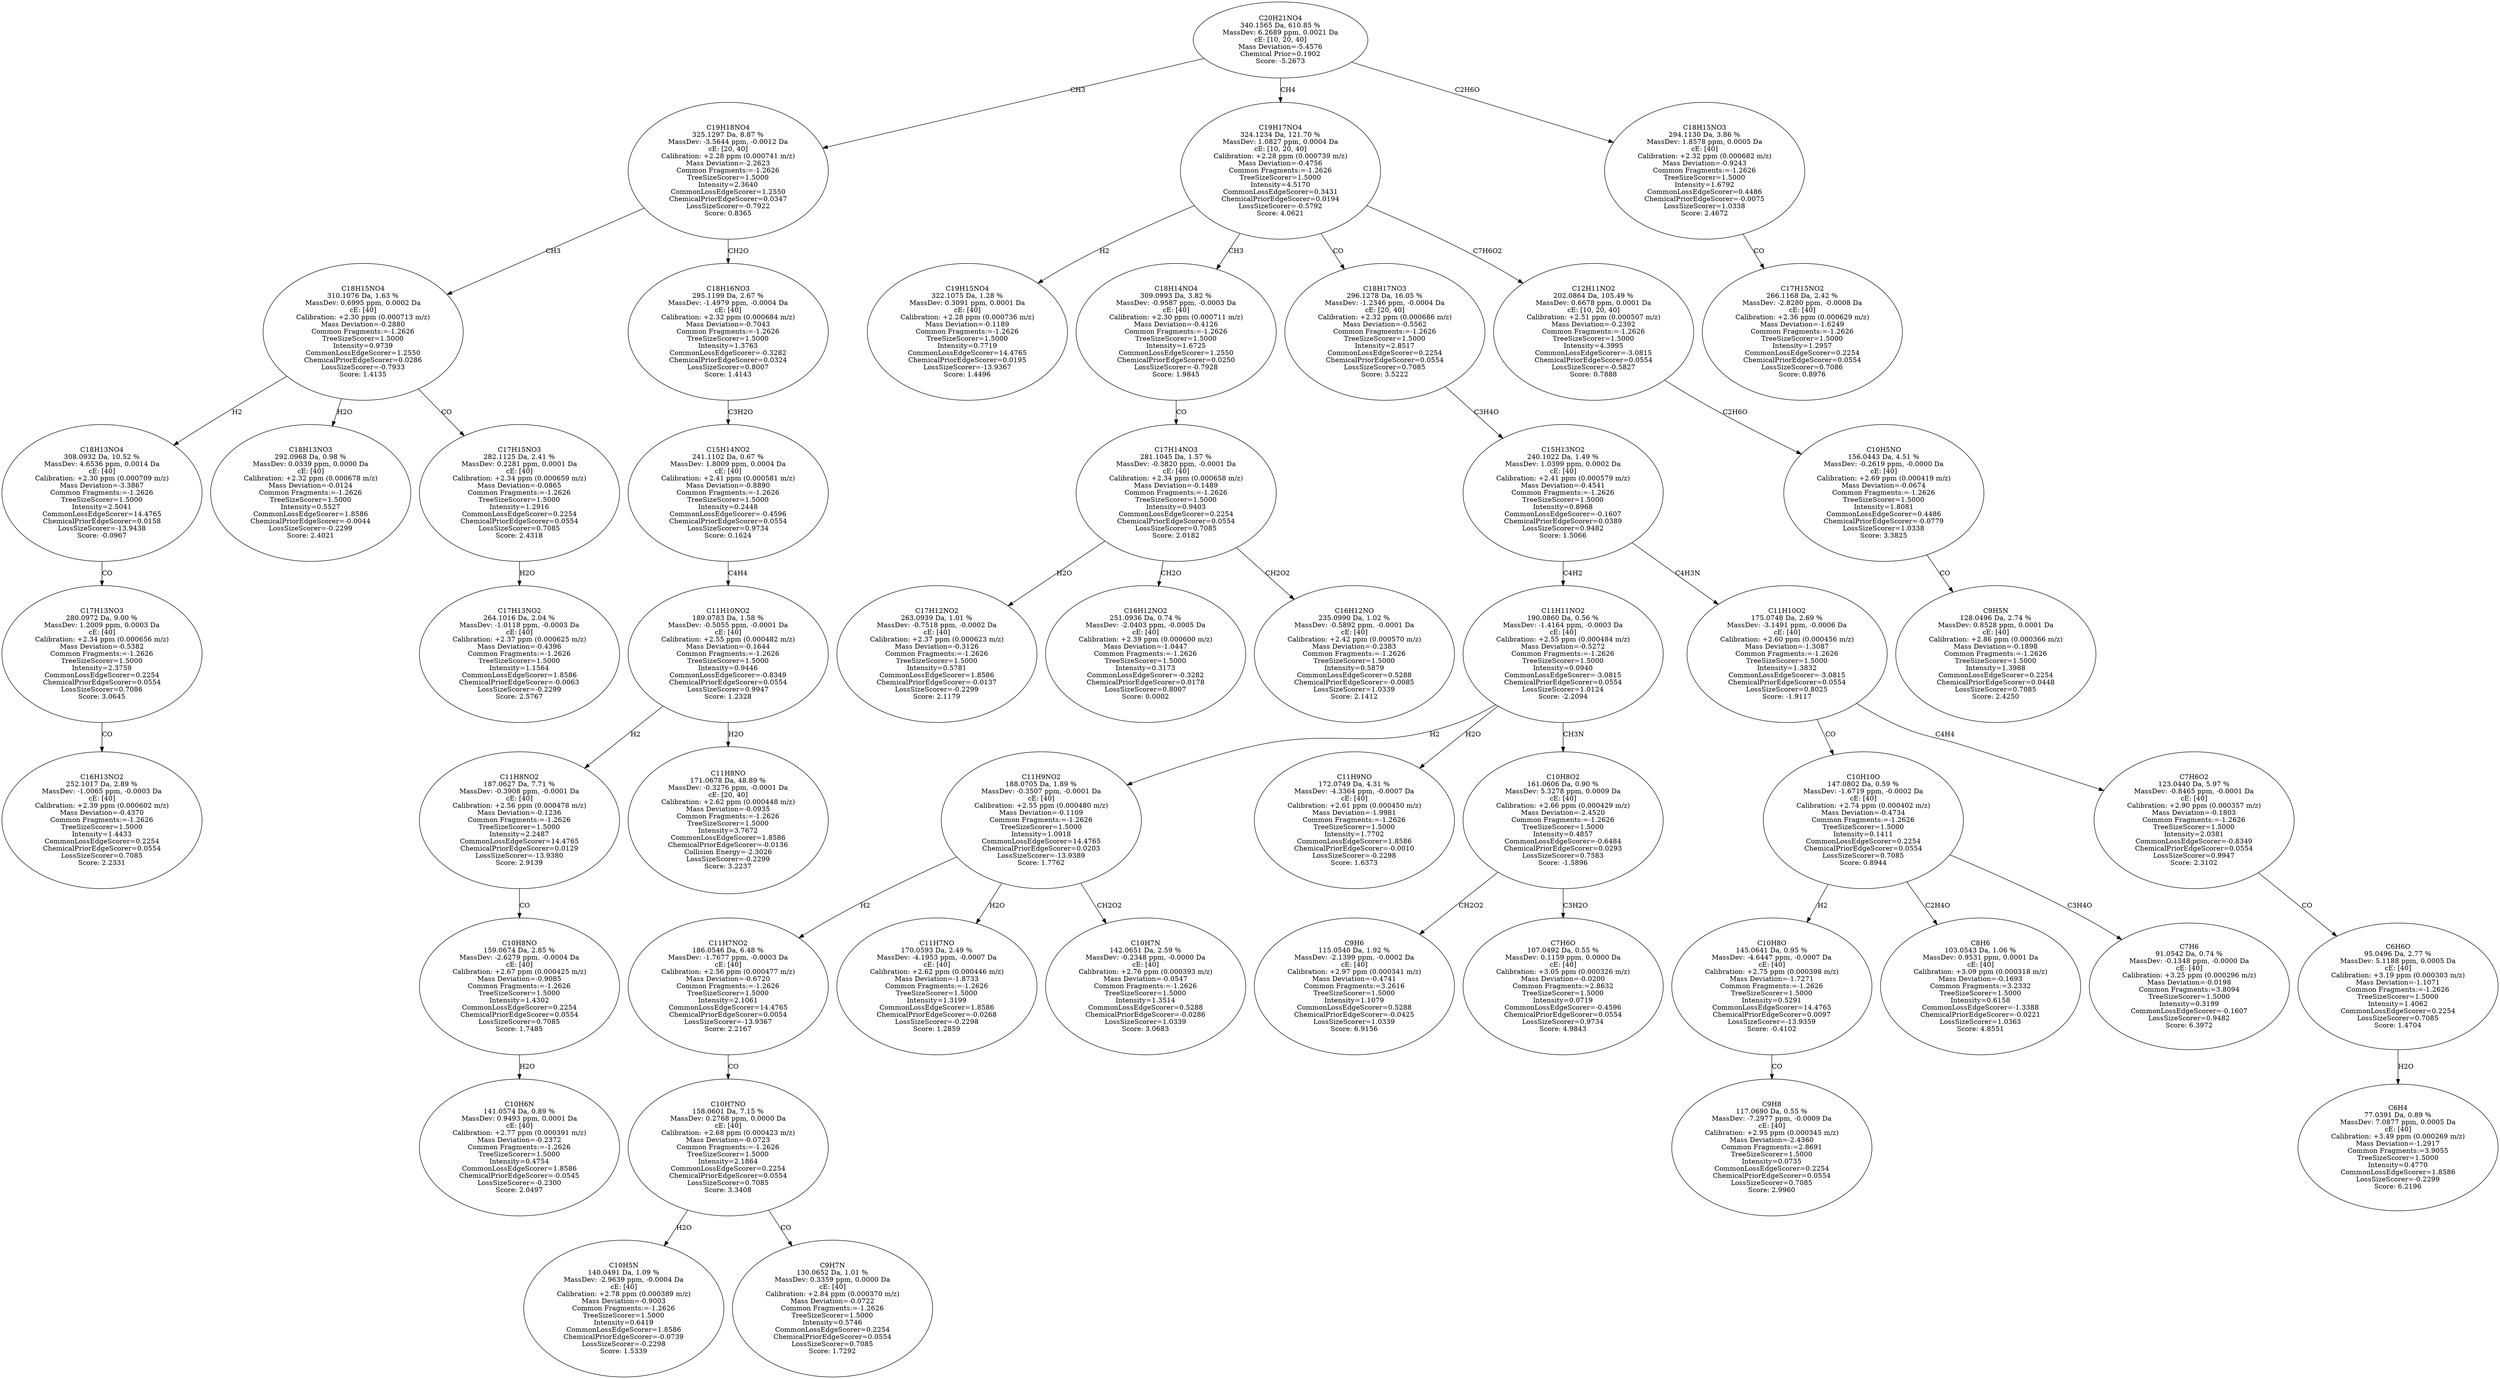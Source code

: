 strict digraph {
v1 [label="C16H13NO2\n252.1017 Da, 2.89 %\nMassDev: -1.0065 ppm, -0.0003 Da\ncE: [40]\nCalibration: +2.39 ppm (0.000602 m/z)\nMass Deviation=-0.4370\nCommon Fragments:=-1.2626\nTreeSizeScorer=1.5000\nIntensity=1.4433\nCommonLossEdgeScorer=0.2254\nChemicalPriorEdgeScorer=0.0554\nLossSizeScorer=0.7085\nScore: 2.2331"];
v2 [label="C17H13NO3\n280.0972 Da, 9.00 %\nMassDev: 1.2009 ppm, 0.0003 Da\ncE: [40]\nCalibration: +2.34 ppm (0.000656 m/z)\nMass Deviation=-0.5382\nCommon Fragments:=-1.2626\nTreeSizeScorer=1.5000\nIntensity=2.3759\nCommonLossEdgeScorer=0.2254\nChemicalPriorEdgeScorer=0.0554\nLossSizeScorer=0.7086\nScore: 3.0645"];
v3 [label="C18H13NO4\n308.0932 Da, 10.52 %\nMassDev: 4.6536 ppm, 0.0014 Da\ncE: [40]\nCalibration: +2.30 ppm (0.000709 m/z)\nMass Deviation=-3.3867\nCommon Fragments:=-1.2626\nTreeSizeScorer=1.5000\nIntensity=2.5041\nCommonLossEdgeScorer=14.4765\nChemicalPriorEdgeScorer=0.0158\nLossSizeScorer=-13.9438\nScore: -0.0967"];
v4 [label="C18H13NO3\n292.0968 Da, 0.98 %\nMassDev: 0.0339 ppm, 0.0000 Da\ncE: [40]\nCalibration: +2.32 ppm (0.000678 m/z)\nMass Deviation=-0.0124\nCommon Fragments:=-1.2626\nTreeSizeScorer=1.5000\nIntensity=0.5527\nCommonLossEdgeScorer=1.8586\nChemicalPriorEdgeScorer=-0.0044\nLossSizeScorer=-0.2299\nScore: 2.4021"];
v5 [label="C17H13NO2\n264.1016 Da, 2.04 %\nMassDev: -1.0118 ppm, -0.0003 Da\ncE: [40]\nCalibration: +2.37 ppm (0.000625 m/z)\nMass Deviation=-0.4396\nCommon Fragments:=-1.2626\nTreeSizeScorer=1.5000\nIntensity=1.1564\nCommonLossEdgeScorer=1.8586\nChemicalPriorEdgeScorer=-0.0063\nLossSizeScorer=-0.2299\nScore: 2.5767"];
v6 [label="C17H15NO3\n282.1125 Da, 2.41 %\nMassDev: 0.2281 ppm, 0.0001 Da\ncE: [40]\nCalibration: +2.34 ppm (0.000659 m/z)\nMass Deviation=-0.0865\nCommon Fragments:=-1.2626\nTreeSizeScorer=1.5000\nIntensity=1.2916\nCommonLossEdgeScorer=0.2254\nChemicalPriorEdgeScorer=0.0554\nLossSizeScorer=0.7085\nScore: 2.4318"];
v7 [label="C18H15NO4\n310.1076 Da, 1.63 %\nMassDev: 0.6995 ppm, 0.0002 Da\ncE: [40]\nCalibration: +2.30 ppm (0.000713 m/z)\nMass Deviation=-0.2880\nCommon Fragments:=-1.2626\nTreeSizeScorer=1.5000\nIntensity=0.9739\nCommonLossEdgeScorer=1.2550\nChemicalPriorEdgeScorer=0.0286\nLossSizeScorer=-0.7933\nScore: 1.4135"];
v8 [label="C10H6N\n141.0574 Da, 0.89 %\nMassDev: 0.9493 ppm, 0.0001 Da\ncE: [40]\nCalibration: +2.77 ppm (0.000391 m/z)\nMass Deviation=-0.2372\nCommon Fragments:=-1.2626\nTreeSizeScorer=1.5000\nIntensity=0.4754\nCommonLossEdgeScorer=1.8586\nChemicalPriorEdgeScorer=-0.0545\nLossSizeScorer=-0.2300\nScore: 2.0497"];
v9 [label="C10H8NO\n159.0674 Da, 2.85 %\nMassDev: -2.6279 ppm, -0.0004 Da\ncE: [40]\nCalibration: +2.67 ppm (0.000425 m/z)\nMass Deviation=-0.9085\nCommon Fragments:=-1.2626\nTreeSizeScorer=1.5000\nIntensity=1.4302\nCommonLossEdgeScorer=0.2254\nChemicalPriorEdgeScorer=0.0554\nLossSizeScorer=0.7085\nScore: 1.7485"];
v10 [label="C11H8NO2\n187.0627 Da, 7.71 %\nMassDev: -0.3908 ppm, -0.0001 Da\ncE: [40]\nCalibration: +2.56 ppm (0.000478 m/z)\nMass Deviation=-0.1236\nCommon Fragments:=-1.2626\nTreeSizeScorer=1.5000\nIntensity=2.2487\nCommonLossEdgeScorer=14.4765\nChemicalPriorEdgeScorer=0.0129\nLossSizeScorer=-13.9380\nScore: 2.9139"];
v11 [label="C11H8NO\n171.0678 Da, 48.89 %\nMassDev: -0.3276 ppm, -0.0001 Da\ncE: [20, 40]\nCalibration: +2.62 ppm (0.000448 m/z)\nMass Deviation=-0.0935\nCommon Fragments:=-1.2626\nTreeSizeScorer=1.5000\nIntensity=3.7672\nCommonLossEdgeScorer=1.8586\nChemicalPriorEdgeScorer=-0.0136\nCollision Energy=-2.3026\nLossSizeScorer=-0.2299\nScore: 3.2237"];
v12 [label="C11H10NO2\n189.0783 Da, 1.58 %\nMassDev: -0.5055 ppm, -0.0001 Da\ncE: [40]\nCalibration: +2.55 ppm (0.000482 m/z)\nMass Deviation=-0.1644\nCommon Fragments:=-1.2626\nTreeSizeScorer=1.5000\nIntensity=0.9446\nCommonLossEdgeScorer=-0.8349\nChemicalPriorEdgeScorer=0.0554\nLossSizeScorer=0.9947\nScore: 1.2328"];
v13 [label="C15H14NO2\n241.1102 Da, 0.67 %\nMassDev: 1.8009 ppm, 0.0004 Da\ncE: [40]\nCalibration: +2.41 ppm (0.000581 m/z)\nMass Deviation=-0.8890\nCommon Fragments:=-1.2626\nTreeSizeScorer=1.5000\nIntensity=0.2448\nCommonLossEdgeScorer=-0.4596\nChemicalPriorEdgeScorer=0.0554\nLossSizeScorer=0.9734\nScore: 0.1624"];
v14 [label="C18H16NO3\n295.1199 Da, 2.67 %\nMassDev: -1.4979 ppm, -0.0004 Da\ncE: [40]\nCalibration: +2.32 ppm (0.000684 m/z)\nMass Deviation=-0.7043\nCommon Fragments:=-1.2626\nTreeSizeScorer=1.5000\nIntensity=1.3763\nCommonLossEdgeScorer=-0.3282\nChemicalPriorEdgeScorer=0.0324\nLossSizeScorer=0.8007\nScore: 1.4143"];
v15 [label="C19H18NO4\n325.1297 Da, 8.87 %\nMassDev: -3.5644 ppm, -0.0012 Da\ncE: [20, 40]\nCalibration: +2.28 ppm (0.000741 m/z)\nMass Deviation=-2.2623\nCommon Fragments:=-1.2626\nTreeSizeScorer=1.5000\nIntensity=2.3640\nCommonLossEdgeScorer=1.2550\nChemicalPriorEdgeScorer=0.0347\nLossSizeScorer=-0.7922\nScore: 0.8365"];
v16 [label="C19H15NO4\n322.1075 Da, 1.28 %\nMassDev: 0.3091 ppm, 0.0001 Da\ncE: [40]\nCalibration: +2.28 ppm (0.000736 m/z)\nMass Deviation=-0.1189\nCommon Fragments:=-1.2626\nTreeSizeScorer=1.5000\nIntensity=0.7719\nCommonLossEdgeScorer=14.4765\nChemicalPriorEdgeScorer=0.0195\nLossSizeScorer=-13.9367\nScore: 1.4496"];
v17 [label="C17H12NO2\n263.0939 Da, 1.01 %\nMassDev: -0.7518 ppm, -0.0002 Da\ncE: [40]\nCalibration: +2.37 ppm (0.000623 m/z)\nMass Deviation=-0.3126\nCommon Fragments:=-1.2626\nTreeSizeScorer=1.5000\nIntensity=0.5781\nCommonLossEdgeScorer=1.8586\nChemicalPriorEdgeScorer=-0.0137\nLossSizeScorer=-0.2299\nScore: 2.1179"];
v18 [label="C16H12NO2\n251.0936 Da, 0.74 %\nMassDev: -2.0403 ppm, -0.0005 Da\ncE: [40]\nCalibration: +2.39 ppm (0.000600 m/z)\nMass Deviation=-1.0447\nCommon Fragments:=-1.2626\nTreeSizeScorer=1.5000\nIntensity=0.3173\nCommonLossEdgeScorer=-0.3282\nChemicalPriorEdgeScorer=0.0178\nLossSizeScorer=0.8007\nScore: 0.0002"];
v19 [label="C16H12NO\n235.0990 Da, 1.02 %\nMassDev: -0.5892 ppm, -0.0001 Da\ncE: [40]\nCalibration: +2.42 ppm (0.000570 m/z)\nMass Deviation=-0.2383\nCommon Fragments:=-1.2626\nTreeSizeScorer=1.5000\nIntensity=0.5879\nCommonLossEdgeScorer=0.5288\nChemicalPriorEdgeScorer=-0.0085\nLossSizeScorer=1.0339\nScore: 2.1412"];
v20 [label="C17H14NO3\n281.1045 Da, 1.57 %\nMassDev: -0.3820 ppm, -0.0001 Da\ncE: [40]\nCalibration: +2.34 ppm (0.000658 m/z)\nMass Deviation=-0.1489\nCommon Fragments:=-1.2626\nTreeSizeScorer=1.5000\nIntensity=0.9403\nCommonLossEdgeScorer=0.2254\nChemicalPriorEdgeScorer=0.0554\nLossSizeScorer=0.7085\nScore: 2.0182"];
v21 [label="C18H14NO4\n309.0993 Da, 3.82 %\nMassDev: -0.9587 ppm, -0.0003 Da\ncE: [40]\nCalibration: +2.30 ppm (0.000711 m/z)\nMass Deviation=-0.4126\nCommon Fragments:=-1.2626\nTreeSizeScorer=1.5000\nIntensity=1.6725\nCommonLossEdgeScorer=1.2550\nChemicalPriorEdgeScorer=0.0250\nLossSizeScorer=-0.7928\nScore: 1.9845"];
v22 [label="C10H5N\n140.0491 Da, 1.09 %\nMassDev: -2.9639 ppm, -0.0004 Da\ncE: [40]\nCalibration: +2.78 ppm (0.000389 m/z)\nMass Deviation=-0.9003\nCommon Fragments:=-1.2626\nTreeSizeScorer=1.5000\nIntensity=0.6419\nCommonLossEdgeScorer=1.8586\nChemicalPriorEdgeScorer=-0.0739\nLossSizeScorer=-0.2298\nScore: 1.5339"];
v23 [label="C9H7N\n130.0652 Da, 1.01 %\nMassDev: 0.3359 ppm, 0.0000 Da\ncE: [40]\nCalibration: +2.84 ppm (0.000370 m/z)\nMass Deviation=-0.0722\nCommon Fragments:=-1.2626\nTreeSizeScorer=1.5000\nIntensity=0.5746\nCommonLossEdgeScorer=0.2254\nChemicalPriorEdgeScorer=0.0554\nLossSizeScorer=0.7085\nScore: 1.7292"];
v24 [label="C10H7NO\n158.0601 Da, 7.15 %\nMassDev: 0.2768 ppm, 0.0000 Da\ncE: [40]\nCalibration: +2.68 ppm (0.000423 m/z)\nMass Deviation=-0.0723\nCommon Fragments:=-1.2626\nTreeSizeScorer=1.5000\nIntensity=2.1864\nCommonLossEdgeScorer=0.2254\nChemicalPriorEdgeScorer=0.0554\nLossSizeScorer=0.7085\nScore: 3.3408"];
v25 [label="C11H7NO2\n186.0546 Da, 6.48 %\nMassDev: -1.7677 ppm, -0.0003 Da\ncE: [40]\nCalibration: +2.56 ppm (0.000477 m/z)\nMass Deviation=-0.6720\nCommon Fragments:=-1.2626\nTreeSizeScorer=1.5000\nIntensity=2.1061\nCommonLossEdgeScorer=14.4765\nChemicalPriorEdgeScorer=0.0054\nLossSizeScorer=-13.9367\nScore: 2.2167"];
v26 [label="C11H7NO\n170.0593 Da, 2.49 %\nMassDev: -4.1953 ppm, -0.0007 Da\ncE: [40]\nCalibration: +2.62 ppm (0.000446 m/z)\nMass Deviation=-1.8733\nCommon Fragments:=-1.2626\nTreeSizeScorer=1.5000\nIntensity=1.3199\nCommonLossEdgeScorer=1.8586\nChemicalPriorEdgeScorer=-0.0268\nLossSizeScorer=-0.2298\nScore: 1.2859"];
v27 [label="C10H7N\n142.0651 Da, 2.59 %\nMassDev: -0.2348 ppm, -0.0000 Da\ncE: [40]\nCalibration: +2.76 ppm (0.000393 m/z)\nMass Deviation=-0.0547\nCommon Fragments:=-1.2626\nTreeSizeScorer=1.5000\nIntensity=1.3514\nCommonLossEdgeScorer=0.5288\nChemicalPriorEdgeScorer=-0.0286\nLossSizeScorer=1.0339\nScore: 3.0683"];
v28 [label="C11H9NO2\n188.0705 Da, 1.89 %\nMassDev: -0.3507 ppm, -0.0001 Da\ncE: [40]\nCalibration: +2.55 ppm (0.000480 m/z)\nMass Deviation=-0.1109\nCommon Fragments:=-1.2626\nTreeSizeScorer=1.5000\nIntensity=1.0918\nCommonLossEdgeScorer=14.4765\nChemicalPriorEdgeScorer=0.0203\nLossSizeScorer=-13.9389\nScore: 1.7762"];
v29 [label="C11H9NO\n172.0749 Da, 4.31 %\nMassDev: -4.3364 ppm, -0.0007 Da\ncE: [40]\nCalibration: +2.61 ppm (0.000450 m/z)\nMass Deviation=-1.9981\nCommon Fragments:=-1.2626\nTreeSizeScorer=1.5000\nIntensity=1.7702\nCommonLossEdgeScorer=1.8586\nChemicalPriorEdgeScorer=-0.0010\nLossSizeScorer=-0.2298\nScore: 1.6373"];
v30 [label="C9H6\n115.0540 Da, 1.92 %\nMassDev: -2.1399 ppm, -0.0002 Da\ncE: [40]\nCalibration: +2.97 ppm (0.000341 m/z)\nMass Deviation=-0.4741\nCommon Fragments:=3.2616\nTreeSizeScorer=1.5000\nIntensity=1.1079\nCommonLossEdgeScorer=0.5288\nChemicalPriorEdgeScorer=-0.0425\nLossSizeScorer=1.0339\nScore: 6.9156"];
v31 [label="C7H6O\n107.0492 Da, 0.55 %\nMassDev: 0.1159 ppm, 0.0000 Da\ncE: [40]\nCalibration: +3.05 ppm (0.000326 m/z)\nMass Deviation=-0.0200\nCommon Fragments:=2.8632\nTreeSizeScorer=1.5000\nIntensity=0.0719\nCommonLossEdgeScorer=-0.4596\nChemicalPriorEdgeScorer=0.0554\nLossSizeScorer=0.9734\nScore: 4.9843"];
v32 [label="C10H8O2\n161.0606 Da, 0.90 %\nMassDev: 5.3278 ppm, 0.0009 Da\ncE: [40]\nCalibration: +2.66 ppm (0.000429 m/z)\nMass Deviation=-2.4520\nCommon Fragments:=-1.2626\nTreeSizeScorer=1.5000\nIntensity=0.4857\nCommonLossEdgeScorer=-0.6484\nChemicalPriorEdgeScorer=0.0293\nLossSizeScorer=0.7583\nScore: -1.5896"];
v33 [label="C11H11NO2\n190.0860 Da, 0.56 %\nMassDev: -1.4164 ppm, -0.0003 Da\ncE: [40]\nCalibration: +2.55 ppm (0.000484 m/z)\nMass Deviation=-0.5272\nCommon Fragments:=-1.2626\nTreeSizeScorer=1.5000\nIntensity=0.0940\nCommonLossEdgeScorer=-3.0815\nChemicalPriorEdgeScorer=0.0554\nLossSizeScorer=1.0124\nScore: -2.2094"];
v34 [label="C9H8\n117.0690 Da, 0.55 %\nMassDev: -7.2977 ppm, -0.0009 Da\ncE: [40]\nCalibration: +2.95 ppm (0.000345 m/z)\nMass Deviation=-2.4360\nCommon Fragments:=2.8691\nTreeSizeScorer=1.5000\nIntensity=0.0735\nCommonLossEdgeScorer=0.2254\nChemicalPriorEdgeScorer=0.0554\nLossSizeScorer=0.7085\nScore: 2.9960"];
v35 [label="C10H8O\n145.0641 Da, 0.95 %\nMassDev: -4.6447 ppm, -0.0007 Da\ncE: [40]\nCalibration: +2.75 ppm (0.000398 m/z)\nMass Deviation=-1.7271\nCommon Fragments:=-1.2626\nTreeSizeScorer=1.5000\nIntensity=0.5291\nCommonLossEdgeScorer=14.4765\nChemicalPriorEdgeScorer=0.0097\nLossSizeScorer=-13.9359\nScore: -0.4102"];
v36 [label="C8H6\n103.0543 Da, 1.06 %\nMassDev: 0.9531 ppm, 0.0001 Da\ncE: [40]\nCalibration: +3.09 ppm (0.000318 m/z)\nMass Deviation=-0.1693\nCommon Fragments:=3.2332\nTreeSizeScorer=1.5000\nIntensity=0.6158\nCommonLossEdgeScorer=-1.3388\nChemicalPriorEdgeScorer=-0.0221\nLossSizeScorer=1.0363\nScore: 4.8551"];
v37 [label="C7H6\n91.0542 Da, 0.74 %\nMassDev: -0.1348 ppm, -0.0000 Da\ncE: [40]\nCalibration: +3.25 ppm (0.000296 m/z)\nMass Deviation=-0.0198\nCommon Fragments:=3.8094\nTreeSizeScorer=1.5000\nIntensity=0.3199\nCommonLossEdgeScorer=-0.1607\nLossSizeScorer=0.9482\nScore: 6.3972"];
v38 [label="C10H10O\n147.0802 Da, 0.59 %\nMassDev: -1.6719 ppm, -0.0002 Da\ncE: [40]\nCalibration: +2.74 ppm (0.000402 m/z)\nMass Deviation=-0.4734\nCommon Fragments:=-1.2626\nTreeSizeScorer=1.5000\nIntensity=0.1411\nCommonLossEdgeScorer=0.2254\nChemicalPriorEdgeScorer=0.0554\nLossSizeScorer=0.7085\nScore: 0.8944"];
v39 [label="C6H4\n77.0391 Da, 0.89 %\nMassDev: 7.0877 ppm, 0.0005 Da\ncE: [40]\nCalibration: +3.49 ppm (0.000269 m/z)\nMass Deviation=-1.2917\nCommon Fragments:=3.9055\nTreeSizeScorer=1.5000\nIntensity=0.4770\nCommonLossEdgeScorer=1.8586\nLossSizeScorer=-0.2299\nScore: 6.2196"];
v40 [label="C6H6O\n95.0496 Da, 2.77 %\nMassDev: 5.1188 ppm, 0.0005 Da\ncE: [40]\nCalibration: +3.19 ppm (0.000303 m/z)\nMass Deviation=-1.1071\nCommon Fragments:=-1.2626\nTreeSizeScorer=1.5000\nIntensity=1.4062\nCommonLossEdgeScorer=0.2254\nLossSizeScorer=0.7085\nScore: 1.4704"];
v41 [label="C7H6O2\n123.0440 Da, 5.97 %\nMassDev: -0.8465 ppm, -0.0001 Da\ncE: [40]\nCalibration: +2.90 ppm (0.000357 m/z)\nMass Deviation=-0.1803\nCommon Fragments:=-1.2626\nTreeSizeScorer=1.5000\nIntensity=2.0381\nCommonLossEdgeScorer=-0.8349\nChemicalPriorEdgeScorer=0.0554\nLossSizeScorer=0.9947\nScore: 2.3102"];
v42 [label="C11H10O2\n175.0748 Da, 2.69 %\nMassDev: -3.1491 ppm, -0.0006 Da\ncE: [40]\nCalibration: +2.60 ppm (0.000456 m/z)\nMass Deviation=-1.3087\nCommon Fragments:=-1.2626\nTreeSizeScorer=1.5000\nIntensity=1.3832\nCommonLossEdgeScorer=-3.0815\nChemicalPriorEdgeScorer=0.0554\nLossSizeScorer=0.8025\nScore: -1.9117"];
v43 [label="C15H13NO2\n240.1022 Da, 1.49 %\nMassDev: 1.0399 ppm, 0.0002 Da\ncE: [40]\nCalibration: +2.41 ppm (0.000579 m/z)\nMass Deviation=-0.4541\nCommon Fragments:=-1.2626\nTreeSizeScorer=1.5000\nIntensity=0.8968\nCommonLossEdgeScorer=-0.1607\nChemicalPriorEdgeScorer=0.0389\nLossSizeScorer=0.9482\nScore: 1.5066"];
v44 [label="C18H17NO3\n296.1278 Da, 16.05 %\nMassDev: -1.2346 ppm, -0.0004 Da\ncE: [20, 40]\nCalibration: +2.32 ppm (0.000686 m/z)\nMass Deviation=-0.5562\nCommon Fragments:=-1.2626\nTreeSizeScorer=1.5000\nIntensity=2.8517\nCommonLossEdgeScorer=0.2254\nChemicalPriorEdgeScorer=0.0554\nLossSizeScorer=0.7085\nScore: 3.5222"];
v45 [label="C9H5N\n128.0496 Da, 2.74 %\nMassDev: 0.8528 ppm, 0.0001 Da\ncE: [40]\nCalibration: +2.86 ppm (0.000366 m/z)\nMass Deviation=-0.1898\nCommon Fragments:=-1.2626\nTreeSizeScorer=1.5000\nIntensity=1.3988\nCommonLossEdgeScorer=0.2254\nChemicalPriorEdgeScorer=0.0448\nLossSizeScorer=0.7085\nScore: 2.4250"];
v46 [label="C10H5NO\n156.0443 Da, 4.51 %\nMassDev: -0.2619 ppm, -0.0000 Da\ncE: [40]\nCalibration: +2.69 ppm (0.000419 m/z)\nMass Deviation=-0.0674\nCommon Fragments:=-1.2626\nTreeSizeScorer=1.5000\nIntensity=1.8081\nCommonLossEdgeScorer=0.4486\nChemicalPriorEdgeScorer=-0.0779\nLossSizeScorer=1.0338\nScore: 3.3825"];
v47 [label="C12H11NO2\n202.0864 Da, 105.49 %\nMassDev: 0.6678 ppm, 0.0001 Da\ncE: [10, 20, 40]\nCalibration: +2.51 ppm (0.000507 m/z)\nMass Deviation=-0.2392\nCommon Fragments:=-1.2626\nTreeSizeScorer=1.5000\nIntensity=4.3995\nCommonLossEdgeScorer=-3.0815\nChemicalPriorEdgeScorer=0.0554\nLossSizeScorer=-0.5827\nScore: 0.7888"];
v48 [label="C19H17NO4\n324.1234 Da, 121.70 %\nMassDev: 1.0827 ppm, 0.0004 Da\ncE: [10, 20, 40]\nCalibration: +2.28 ppm (0.000739 m/z)\nMass Deviation=-0.4756\nCommon Fragments:=-1.2626\nTreeSizeScorer=1.5000\nIntensity=4.5170\nCommonLossEdgeScorer=0.3431\nChemicalPriorEdgeScorer=0.0194\nLossSizeScorer=-0.5792\nScore: 4.0621"];
v49 [label="C17H15NO2\n266.1168 Da, 2.42 %\nMassDev: -2.8280 ppm, -0.0008 Da\ncE: [40]\nCalibration: +2.36 ppm (0.000629 m/z)\nMass Deviation=-1.6249\nCommon Fragments:=-1.2626\nTreeSizeScorer=1.5000\nIntensity=1.2957\nCommonLossEdgeScorer=0.2254\nChemicalPriorEdgeScorer=0.0554\nLossSizeScorer=0.7086\nScore: 0.8976"];
v50 [label="C18H15NO3\n294.1130 Da, 3.86 %\nMassDev: 1.8578 ppm, 0.0005 Da\ncE: [40]\nCalibration: +2.32 ppm (0.000682 m/z)\nMass Deviation=-0.9243\nCommon Fragments:=-1.2626\nTreeSizeScorer=1.5000\nIntensity=1.6792\nCommonLossEdgeScorer=0.4486\nChemicalPriorEdgeScorer=-0.0075\nLossSizeScorer=1.0338\nScore: 2.4672"];
v51 [label="C20H21NO4\n340.1565 Da, 610.85 %\nMassDev: 6.2689 ppm, 0.0021 Da\ncE: [10, 20, 40]\nMass Deviation=-5.4576\nChemical Prior=0.1902\nScore: -5.2673"];
v2 -> v1 [label="CO"];
v3 -> v2 [label="CO"];
v7 -> v3 [label="H2"];
v7 -> v4 [label="H2O"];
v6 -> v5 [label="H2O"];
v7 -> v6 [label="CO"];
v15 -> v7 [label="CH3"];
v9 -> v8 [label="H2O"];
v10 -> v9 [label="CO"];
v12 -> v10 [label="H2"];
v12 -> v11 [label="H2O"];
v13 -> v12 [label="C4H4"];
v14 -> v13 [label="C3H2O"];
v15 -> v14 [label="CH2O"];
v51 -> v15 [label="CH3"];
v48 -> v16 [label="H2"];
v20 -> v17 [label="H2O"];
v20 -> v18 [label="CH2O"];
v20 -> v19 [label="CH2O2"];
v21 -> v20 [label="CO"];
v48 -> v21 [label="CH3"];
v24 -> v22 [label="H2O"];
v24 -> v23 [label="CO"];
v25 -> v24 [label="CO"];
v28 -> v25 [label="H2"];
v28 -> v26 [label="H2O"];
v28 -> v27 [label="CH2O2"];
v33 -> v28 [label="H2"];
v33 -> v29 [label="H2O"];
v32 -> v30 [label="CH2O2"];
v32 -> v31 [label="C3H2O"];
v33 -> v32 [label="CH3N"];
v43 -> v33 [label="C4H2"];
v35 -> v34 [label="CO"];
v38 -> v35 [label="H2"];
v38 -> v36 [label="C2H4O"];
v38 -> v37 [label="C3H4O"];
v42 -> v38 [label="CO"];
v40 -> v39 [label="H2O"];
v41 -> v40 [label="CO"];
v42 -> v41 [label="C4H4"];
v43 -> v42 [label="C4H3N"];
v44 -> v43 [label="C3H4O"];
v48 -> v44 [label="CO"];
v46 -> v45 [label="CO"];
v47 -> v46 [label="C2H6O"];
v48 -> v47 [label="C7H6O2"];
v51 -> v48 [label="CH4"];
v50 -> v49 [label="CO"];
v51 -> v50 [label="C2H6O"];
}